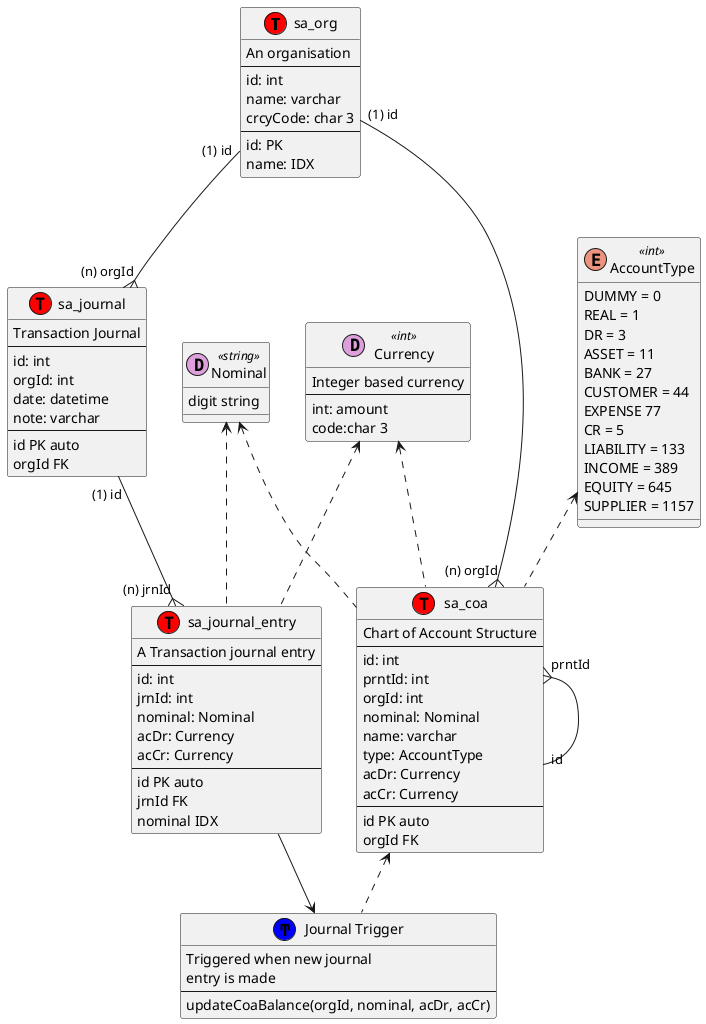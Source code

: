 @startuml

class sa_org << (T,red) >> {
	An organisation
	---
	id: int
	name: varchar
	crcyCode: char 3
	---
	id: PK
	name: IDX
}

class sa_coa << (T,red) >> {
	Chart of Account Structure
	---
	id: int
	prntId: int
	orgId: int
	nominal: Nominal
	name: varchar
	type: AccountType
	acDr: Currency
	acCr: Currency
	---
    id PK auto
	orgId FK
}

class sa_journal << (T, red) >> {
	Transaction Journal
	---
	id: int
	orgId: int
	date: datetime
	note: varchar
	---
	id PK auto
	orgId FK
}

class sa_journal_entry << (T, red >> {
	A Transaction journal entry
	---
	id: int
	jrnId: int
	nominal: Nominal
	acDr: Currency
	acCr: Currency
	---
	id PK auto
	jrnId FK
	nominal IDX
}

enum AccountType << int >> {
	DUMMY = 0
	REAL = 1
	DR = 3
	ASSET = 11
	BANK = 27
	CUSTOMER = 44
	EXPENSE 77
	CR = 5
	LIABILITY = 133
	INCOME = 389
	EQUITY = 645
	SUPPLIER = 1157
}

class Currency << (D,plum) int >> {
	Integer based currency
	---
	int: amount
	code:char 3
}
class Nominal << (D,plum) string >> {
	digit string
}

class "Journal Trigger" << (Ͳ,blue) >> {
	Triggered when new journal
	entry is made
	---
	updateCoaBalance(orgId, nominal, acDr, acCr)
}

sa_org "(1) id" --{ "(n) orgId" sa_coa
sa_coa  "prntId" }-- "id" sa_coa
sa_org "(1) id" --{ "(n) orgId" sa_journal
sa_journal "(1) id" --{ "(n) jrnId" sa_journal_entry
sa_journal_entry --> "Journal Trigger"
sa_coa <.. "Journal Trigger"
AccountType <.. sa_coa
Currency <.. sa_coa
Nominal <.. sa_coa
Nominal <.. sa_journal_entry
Currency <.. sa_journal_entry
@enduml